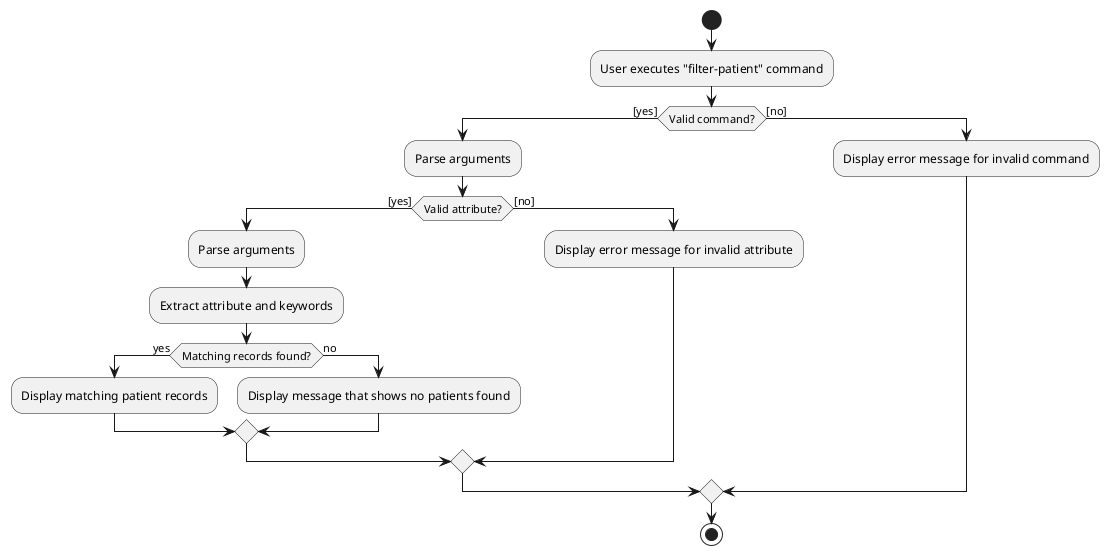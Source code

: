 @startuml
start

:User executes "filter-patient" command;

if (Valid command?) then ([yes])
    :Parse arguments;

    if (Valid attribute?) then ([yes])
        :Parse arguments;
        :Extract attribute and keywords;

        if (Matching records found?) then (yes)
            :Display matching patient records;

            else (no)
                :Display message that shows no patients found;
            endif

    else ([no])
        :Display error message for invalid attribute;
    endif

else ([no])
     :Display error message for invalid command;
endif

stop
@enduml

